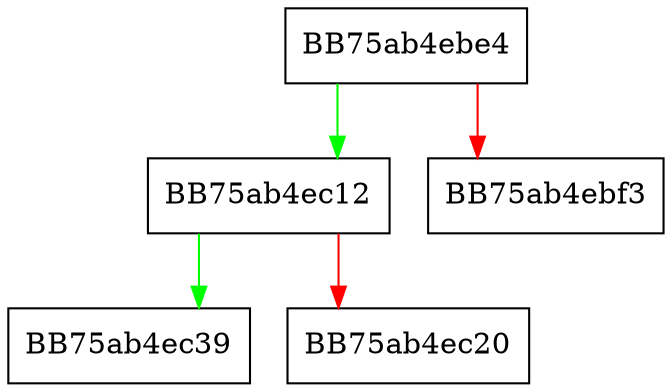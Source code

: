 digraph exprVectorRegister {
  node [shape="box"];
  graph [splines=ortho];
  BB75ab4ebe4 -> BB75ab4ec12 [color="green"];
  BB75ab4ebe4 -> BB75ab4ebf3 [color="red"];
  BB75ab4ec12 -> BB75ab4ec39 [color="green"];
  BB75ab4ec12 -> BB75ab4ec20 [color="red"];
}